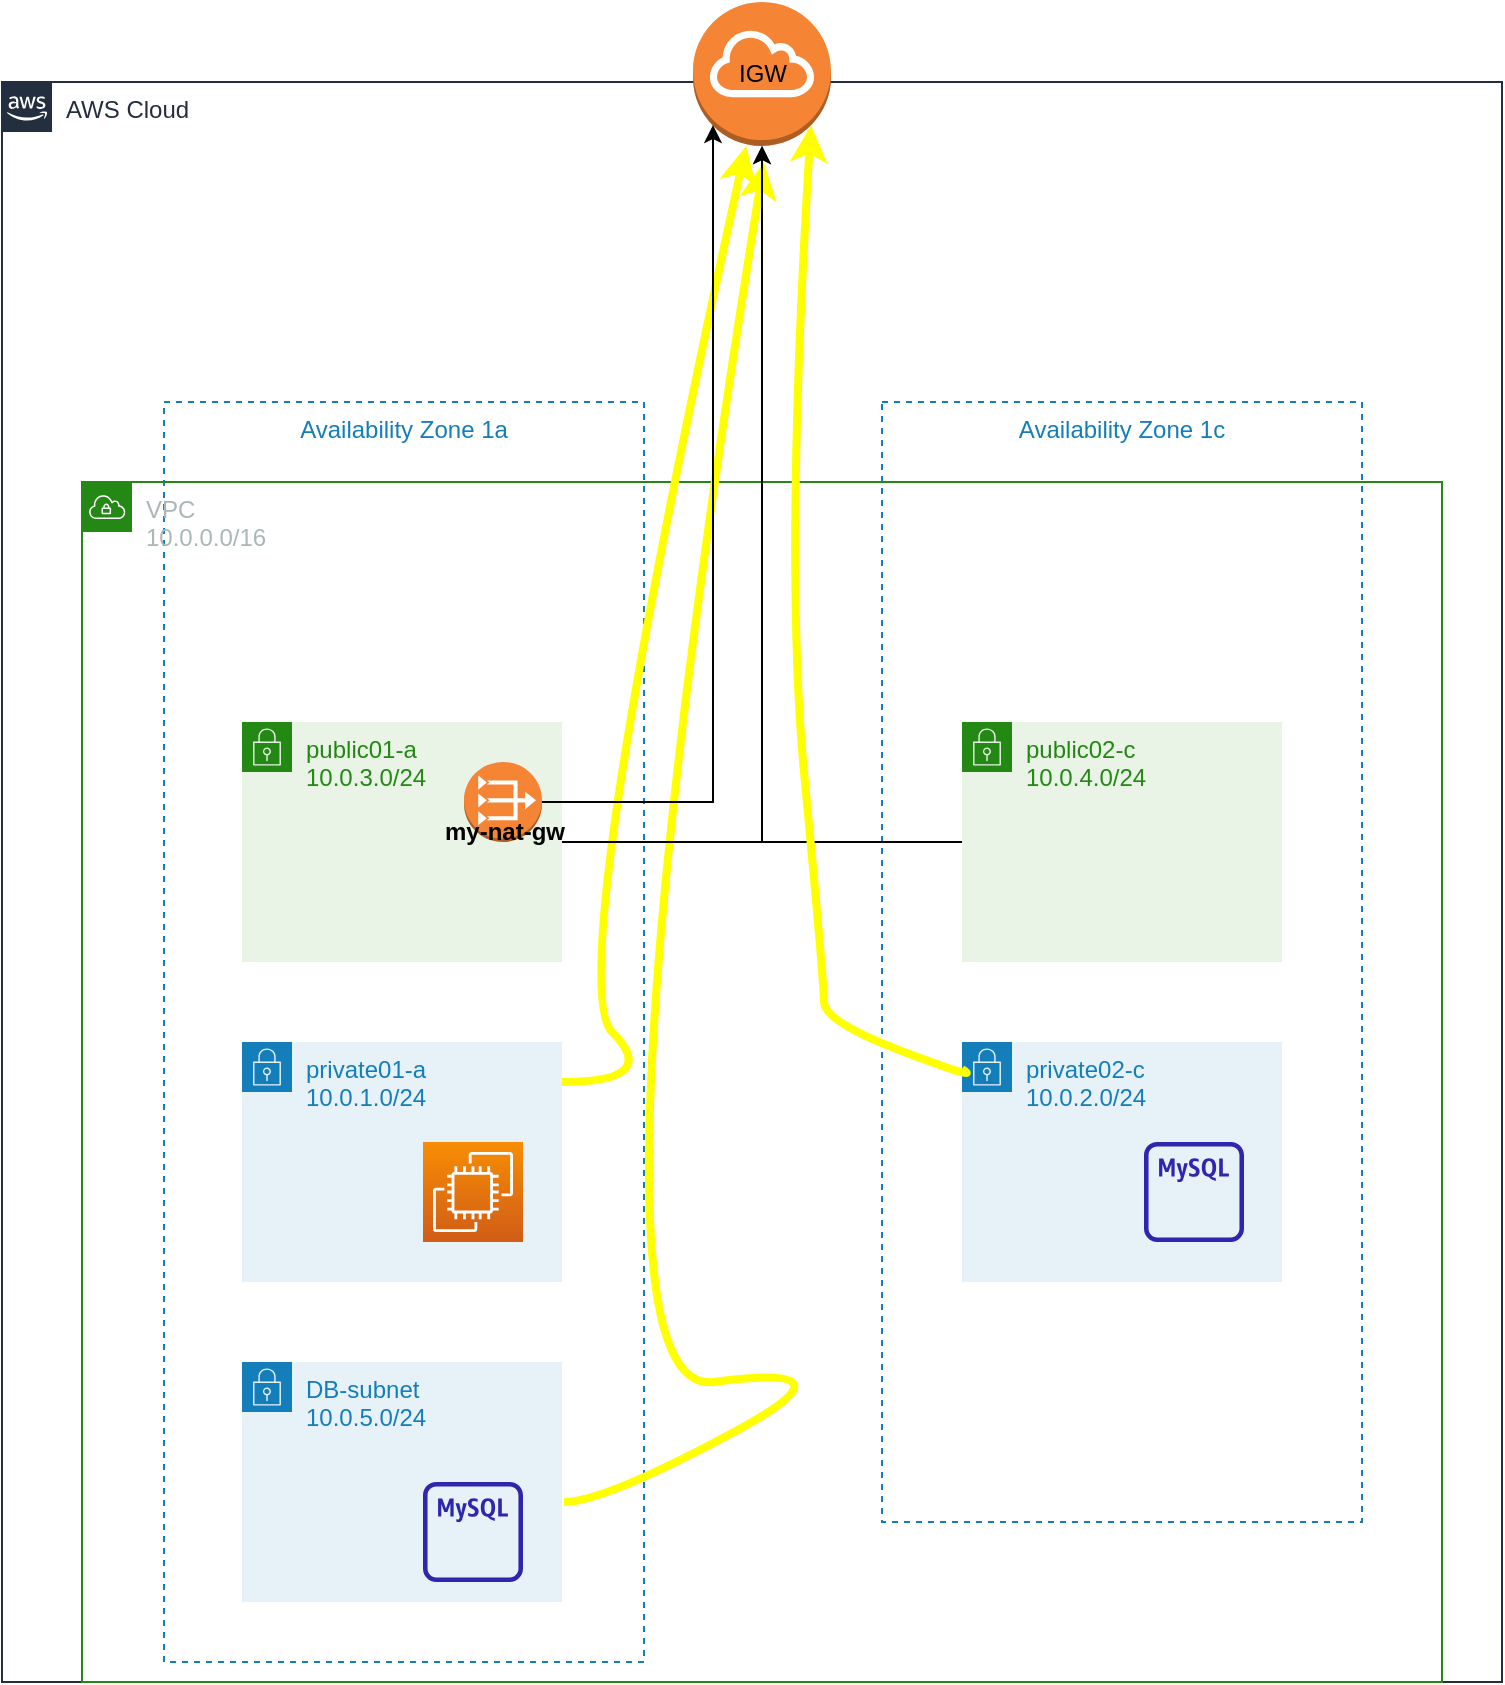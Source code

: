 <mxfile version="21.1.5" type="github">
  <diagram name="ページ1" id="u6t8niu7WKDm82_rgCYX">
    <mxGraphModel dx="1050" dy="2829" grid="1" gridSize="10" guides="1" tooltips="1" connect="1" arrows="1" fold="1" page="1" pageScale="1" pageWidth="827" pageHeight="1169" math="0" shadow="0">
      <root>
        <mxCell id="0" />
        <mxCell id="1" parent="0" />
        <mxCell id="99pYwbjpEy3U4uOJJ85h-5" value="AWS Cloud" style="points=[[0,0],[0.25,0],[0.5,0],[0.75,0],[1,0],[1,0.25],[1,0.5],[1,0.75],[1,1],[0.75,1],[0.5,1],[0.25,1],[0,1],[0,0.75],[0,0.5],[0,0.25]];outlineConnect=0;gradientColor=none;html=1;whiteSpace=wrap;fontSize=12;fontStyle=0;container=1;pointerEvents=0;collapsible=0;recursiveResize=0;shape=mxgraph.aws4.group;grIcon=mxgraph.aws4.group_aws_cloud_alt;strokeColor=#232F3E;fillColor=none;verticalAlign=top;align=left;spacingLeft=30;fontColor=#232F3E;dashed=0;" vertex="1" parent="1">
          <mxGeometry x="39" y="-2080" width="750" height="800" as="geometry" />
        </mxCell>
        <mxCell id="99pYwbjpEy3U4uOJJ85h-3" value="Availability Zone 1a" style="fillColor=none;strokeColor=#147EBA;dashed=1;verticalAlign=top;fontStyle=0;fontColor=#147EBA;whiteSpace=wrap;html=1;" vertex="1" parent="99pYwbjpEy3U4uOJJ85h-5">
          <mxGeometry x="81" y="160" width="240" height="630" as="geometry" />
        </mxCell>
        <mxCell id="99pYwbjpEy3U4uOJJ85h-2" value="VPC&lt;br&gt;10.0.0.0/16" style="points=[[0,0],[0.25,0],[0.5,0],[0.75,0],[1,0],[1,0.25],[1,0.5],[1,0.75],[1,1],[0.75,1],[0.5,1],[0.25,1],[0,1],[0,0.75],[0,0.5],[0,0.25]];outlineConnect=0;gradientColor=none;html=1;whiteSpace=wrap;fontSize=12;fontStyle=0;container=1;pointerEvents=0;collapsible=0;recursiveResize=0;shape=mxgraph.aws4.group;grIcon=mxgraph.aws4.group_vpc;strokeColor=#248814;fillColor=none;verticalAlign=top;align=left;spacingLeft=30;fontColor=#AAB7B8;dashed=0;" vertex="1" parent="99pYwbjpEy3U4uOJJ85h-5">
          <mxGeometry x="40" y="200" width="680" height="600" as="geometry" />
        </mxCell>
        <mxCell id="99pYwbjpEy3U4uOJJ85h-6" value="private01-a&lt;br&gt;10.0.1.0/24" style="points=[[0,0],[0.25,0],[0.5,0],[0.75,0],[1,0],[1,0.25],[1,0.5],[1,0.75],[1,1],[0.75,1],[0.5,1],[0.25,1],[0,1],[0,0.75],[0,0.5],[0,0.25]];outlineConnect=0;gradientColor=none;html=1;whiteSpace=wrap;fontSize=12;fontStyle=0;container=1;pointerEvents=0;collapsible=0;recursiveResize=0;shape=mxgraph.aws4.group;grIcon=mxgraph.aws4.group_security_group;grStroke=0;strokeColor=#147EBA;fillColor=#E6F2F8;verticalAlign=top;align=left;spacingLeft=30;fontColor=#147EBA;dashed=0;" vertex="1" parent="99pYwbjpEy3U4uOJJ85h-2">
          <mxGeometry x="80" y="280" width="160" height="120" as="geometry" />
        </mxCell>
        <mxCell id="99pYwbjpEy3U4uOJJ85h-4" value="Availability Zone 1c" style="fillColor=none;strokeColor=#147EBA;dashed=1;verticalAlign=top;fontStyle=0;fontColor=#147EBA;whiteSpace=wrap;html=1;" vertex="1" parent="99pYwbjpEy3U4uOJJ85h-2">
          <mxGeometry x="400" y="-40" width="240" height="560" as="geometry" />
        </mxCell>
        <mxCell id="99pYwbjpEy3U4uOJJ85h-7" value="private02-c&lt;br&gt;10.0.2.0/24" style="points=[[0,0],[0.25,0],[0.5,0],[0.75,0],[1,0],[1,0.25],[1,0.5],[1,0.75],[1,1],[0.75,1],[0.5,1],[0.25,1],[0,1],[0,0.75],[0,0.5],[0,0.25]];outlineConnect=0;gradientColor=none;html=1;whiteSpace=wrap;fontSize=12;fontStyle=0;container=1;pointerEvents=0;collapsible=0;recursiveResize=0;shape=mxgraph.aws4.group;grIcon=mxgraph.aws4.group_security_group;grStroke=0;strokeColor=#147EBA;fillColor=#E6F2F8;verticalAlign=top;align=left;spacingLeft=30;fontColor=#147EBA;dashed=0;" vertex="1" parent="99pYwbjpEy3U4uOJJ85h-2">
          <mxGeometry x="440" y="280" width="160" height="120" as="geometry" />
        </mxCell>
        <mxCell id="99pYwbjpEy3U4uOJJ85h-9" value="public02-c&lt;br&gt;10.0.4.0/24" style="points=[[0,0],[0.25,0],[0.5,0],[0.75,0],[1,0],[1,0.25],[1,0.5],[1,0.75],[1,1],[0.75,1],[0.5,1],[0.25,1],[0,1],[0,0.75],[0,0.5],[0,0.25]];outlineConnect=0;gradientColor=none;html=1;whiteSpace=wrap;fontSize=12;fontStyle=0;container=1;pointerEvents=0;collapsible=0;recursiveResize=0;shape=mxgraph.aws4.group;grIcon=mxgraph.aws4.group_security_group;grStroke=0;strokeColor=#248814;fillColor=#E9F3E6;verticalAlign=top;align=left;spacingLeft=30;fontColor=#248814;dashed=0;" vertex="1" parent="99pYwbjpEy3U4uOJJ85h-2">
          <mxGeometry x="440" y="120" width="160" height="120" as="geometry" />
        </mxCell>
        <mxCell id="99pYwbjpEy3U4uOJJ85h-8" value="public01-a&lt;br&gt;10.0.3.0/24" style="points=[[0,0],[0.25,0],[0.5,0],[0.75,0],[1,0],[1,0.25],[1,0.5],[1,0.75],[1,1],[0.75,1],[0.5,1],[0.25,1],[0,1],[0,0.75],[0,0.5],[0,0.25]];outlineConnect=0;gradientColor=none;html=1;whiteSpace=wrap;fontSize=12;fontStyle=0;container=1;pointerEvents=0;collapsible=0;recursiveResize=0;shape=mxgraph.aws4.group;grIcon=mxgraph.aws4.group_security_group;grStroke=0;strokeColor=#248814;fillColor=#E9F3E6;verticalAlign=top;align=left;spacingLeft=30;fontColor=#248814;dashed=0;" vertex="1" parent="99pYwbjpEy3U4uOJJ85h-2">
          <mxGeometry x="80" y="120" width="160" height="120" as="geometry" />
        </mxCell>
        <mxCell id="99pYwbjpEy3U4uOJJ85h-10" value="DB-subnet&lt;br&gt;10.0.5.0/24" style="points=[[0,0],[0.25,0],[0.5,0],[0.75,0],[1,0],[1,0.25],[1,0.5],[1,0.75],[1,1],[0.75,1],[0.5,1],[0.25,1],[0,1],[0,0.75],[0,0.5],[0,0.25]];outlineConnect=0;gradientColor=none;html=1;whiteSpace=wrap;fontSize=12;fontStyle=0;container=1;pointerEvents=0;collapsible=0;recursiveResize=0;shape=mxgraph.aws4.group;grIcon=mxgraph.aws4.group_security_group;grStroke=0;strokeColor=#147EBA;fillColor=#E6F2F8;verticalAlign=top;align=left;spacingLeft=30;fontColor=#147EBA;dashed=0;" vertex="1" parent="99pYwbjpEy3U4uOJJ85h-2">
          <mxGeometry x="80" y="440" width="160" height="120" as="geometry" />
        </mxCell>
        <mxCell id="99pYwbjpEy3U4uOJJ85h-24" value="" style="sketch=0;outlineConnect=0;fontColor=#232F3E;gradientColor=none;fillColor=#2E27AD;strokeColor=none;dashed=0;verticalLabelPosition=bottom;verticalAlign=top;align=center;html=1;fontSize=12;fontStyle=0;aspect=fixed;pointerEvents=1;shape=mxgraph.aws4.rds_mysql_instance_alt;" vertex="1" parent="99pYwbjpEy3U4uOJJ85h-2">
          <mxGeometry x="531" y="330" width="50" height="50" as="geometry" />
        </mxCell>
        <mxCell id="99pYwbjpEy3U4uOJJ85h-33" value="" style="curved=1;endArrow=classic;html=1;rounded=0;fillColor=#f8cecc;strokeColor=#FFFF00;strokeWidth=4;" edge="1" parent="99pYwbjpEy3U4uOJJ85h-2" target="99pYwbjpEy3U4uOJJ85h-13">
          <mxGeometry width="50" height="50" relative="1" as="geometry">
            <mxPoint x="240" y="300" as="sourcePoint" />
            <mxPoint x="290" y="250" as="targetPoint" />
            <Array as="points">
              <mxPoint x="290" y="300" />
              <mxPoint x="240" y="250" />
            </Array>
          </mxGeometry>
        </mxCell>
        <mxCell id="99pYwbjpEy3U4uOJJ85h-35" value="" style="curved=1;endArrow=classic;html=1;rounded=0;strokeWidth=4;strokeColor=#FFFF00;" edge="1" parent="99pYwbjpEy3U4uOJJ85h-2">
          <mxGeometry width="50" height="50" relative="1" as="geometry">
            <mxPoint x="241" y="510" as="sourcePoint" />
            <mxPoint x="341" y="-160" as="targetPoint" />
            <Array as="points">
              <mxPoint x="261" y="510" />
              <mxPoint x="391" y="440" />
              <mxPoint x="241" y="460" />
            </Array>
          </mxGeometry>
        </mxCell>
        <mxCell id="99pYwbjpEy3U4uOJJ85h-12" value="" style="outlineConnect=0;dashed=0;verticalLabelPosition=bottom;verticalAlign=top;align=center;html=1;shape=mxgraph.aws3.vpc_nat_gateway;fillColor=#F58534;gradientColor=none;" vertex="1" parent="99pYwbjpEy3U4uOJJ85h-5">
          <mxGeometry x="231" y="340" width="39" height="40" as="geometry" />
        </mxCell>
        <mxCell id="99pYwbjpEy3U4uOJJ85h-20" value="&lt;b&gt;my-nat-gw&lt;/b&gt;" style="text;html=1;align=center;verticalAlign=middle;resizable=0;points=[];autosize=1;strokeColor=none;fillColor=none;" vertex="1" parent="99pYwbjpEy3U4uOJJ85h-5">
          <mxGeometry x="210.5" y="360" width="80" height="30" as="geometry" />
        </mxCell>
        <mxCell id="99pYwbjpEy3U4uOJJ85h-22" value="" style="sketch=0;outlineConnect=0;fontColor=#232F3E;gradientColor=none;fillColor=#2E27AD;strokeColor=none;dashed=0;verticalLabelPosition=bottom;verticalAlign=top;align=center;html=1;fontSize=12;fontStyle=0;aspect=fixed;pointerEvents=1;shape=mxgraph.aws4.rds_mysql_instance_alt;" vertex="1" parent="99pYwbjpEy3U4uOJJ85h-5">
          <mxGeometry x="210.5" y="700" width="50" height="50" as="geometry" />
        </mxCell>
        <mxCell id="99pYwbjpEy3U4uOJJ85h-23" value="" style="sketch=0;points=[[0,0,0],[0.25,0,0],[0.5,0,0],[0.75,0,0],[1,0,0],[0,1,0],[0.25,1,0],[0.5,1,0],[0.75,1,0],[1,1,0],[0,0.25,0],[0,0.5,0],[0,0.75,0],[1,0.25,0],[1,0.5,0],[1,0.75,0]];outlineConnect=0;fontColor=#232F3E;gradientColor=#F78E04;gradientDirection=north;fillColor=#D05C17;strokeColor=#ffffff;dashed=0;verticalLabelPosition=bottom;verticalAlign=top;align=center;html=1;fontSize=12;fontStyle=0;aspect=fixed;shape=mxgraph.aws4.resourceIcon;resIcon=mxgraph.aws4.ec2;" vertex="1" parent="99pYwbjpEy3U4uOJJ85h-5">
          <mxGeometry x="210.5" y="530" width="50" height="50" as="geometry" />
        </mxCell>
        <mxCell id="99pYwbjpEy3U4uOJJ85h-13" value="" style="outlineConnect=0;dashed=0;verticalLabelPosition=bottom;verticalAlign=top;align=center;html=1;shape=mxgraph.aws3.internet_gateway;fillColor=#F58534;gradientColor=none;" vertex="1" parent="1">
          <mxGeometry x="384.5" y="-2120" width="69" height="72" as="geometry" />
        </mxCell>
        <mxCell id="99pYwbjpEy3U4uOJJ85h-14" style="edgeStyle=orthogonalEdgeStyle;rounded=0;orthogonalLoop=1;jettySize=auto;html=1;" edge="1" parent="1" source="99pYwbjpEy3U4uOJJ85h-8" target="99pYwbjpEy3U4uOJJ85h-13">
          <mxGeometry relative="1" as="geometry" />
        </mxCell>
        <mxCell id="99pYwbjpEy3U4uOJJ85h-15" value="IGW" style="text;html=1;align=center;verticalAlign=middle;resizable=0;points=[];autosize=1;strokeColor=none;fillColor=none;" vertex="1" parent="1">
          <mxGeometry x="394" y="-2099" width="50" height="30" as="geometry" />
        </mxCell>
        <mxCell id="99pYwbjpEy3U4uOJJ85h-17" style="edgeStyle=orthogonalEdgeStyle;rounded=0;orthogonalLoop=1;jettySize=auto;html=1;" edge="1" parent="1" source="99pYwbjpEy3U4uOJJ85h-9" target="99pYwbjpEy3U4uOJJ85h-13">
          <mxGeometry relative="1" as="geometry" />
        </mxCell>
        <mxCell id="99pYwbjpEy3U4uOJJ85h-21" style="edgeStyle=orthogonalEdgeStyle;rounded=0;orthogonalLoop=1;jettySize=auto;html=1;entryX=0.145;entryY=0.855;entryDx=0;entryDy=0;entryPerimeter=0;" edge="1" parent="1" source="99pYwbjpEy3U4uOJJ85h-12" target="99pYwbjpEy3U4uOJJ85h-13">
          <mxGeometry relative="1" as="geometry" />
        </mxCell>
        <mxCell id="99pYwbjpEy3U4uOJJ85h-34" value="" style="curved=1;endArrow=classic;html=1;rounded=0;entryX=0.855;entryY=0.855;entryDx=0;entryDy=0;entryPerimeter=0;strokeWidth=4;strokeColor=#FFFF00;" edge="1" parent="1" source="99pYwbjpEy3U4uOJJ85h-7" target="99pYwbjpEy3U4uOJJ85h-13">
          <mxGeometry width="50" height="50" relative="1" as="geometry">
            <mxPoint x="450" y="-1580" as="sourcePoint" />
            <mxPoint x="500" y="-1630" as="targetPoint" />
            <Array as="points">
              <mxPoint x="530" y="-1580" />
              <mxPoint x="450" y="-1610" />
              <mxPoint x="450" y="-1630" />
              <mxPoint x="430" y="-1840" />
            </Array>
          </mxGeometry>
        </mxCell>
      </root>
    </mxGraphModel>
  </diagram>
</mxfile>
